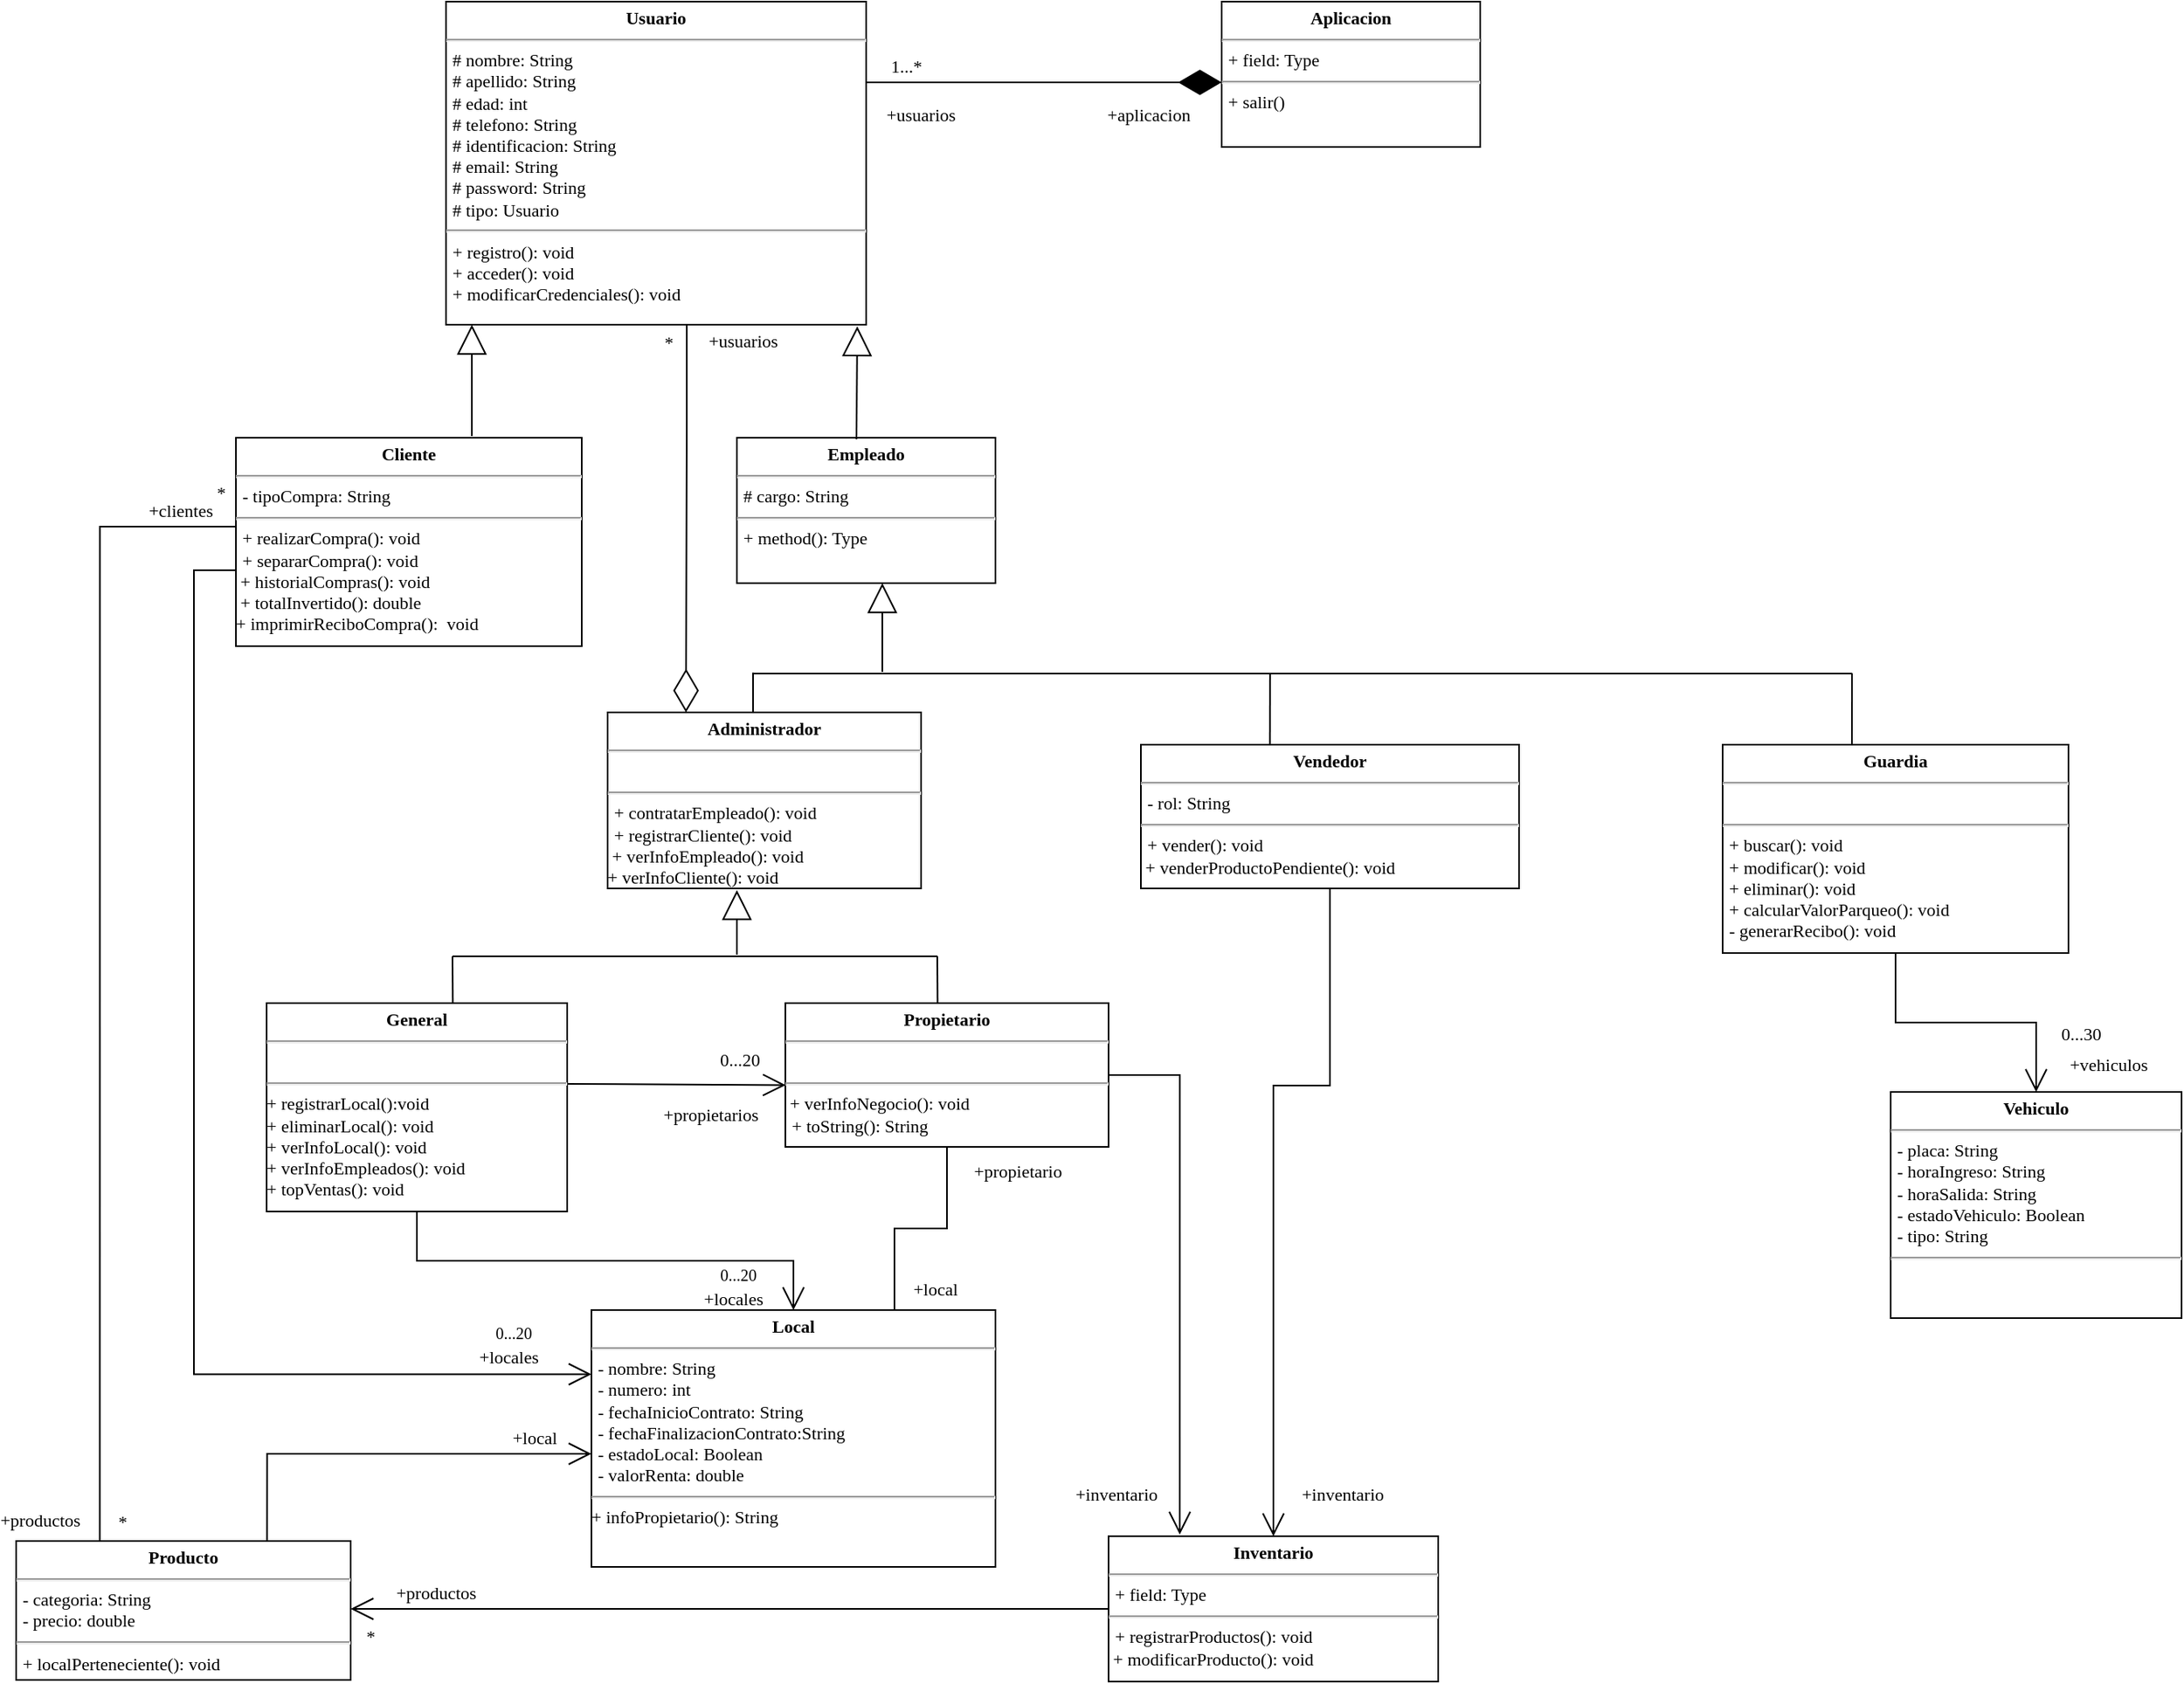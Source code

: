 <mxfile version="20.5.1" type="github">
  <diagram id="6UM_mXIubdZWodaXz436" name="Página-2">
    <mxGraphModel dx="1267" dy="588" grid="1" gridSize="10" guides="1" tooltips="1" connect="1" arrows="1" fold="1" page="1" pageScale="1" pageWidth="1700" pageHeight="1100" math="0" shadow="0">
      <root>
        <mxCell id="0" />
        <mxCell id="1" parent="0" />
        <mxCell id="PEnpKrJ57bLBcx3Q7LFm-3" value="&lt;p style=&quot;margin: 4px 0px 0px; text-align: center; font-size: 11px;&quot;&gt;&lt;b style=&quot;font-size: 11px;&quot;&gt;Usuario&lt;/b&gt;&lt;/p&gt;&lt;hr style=&quot;font-size: 11px;&quot;&gt;&lt;p style=&quot;margin: 0px 0px 0px 4px; font-size: 11px;&quot;&gt;# nombre: String&lt;/p&gt;&lt;p style=&quot;margin: 0px 0px 0px 4px; font-size: 11px;&quot;&gt;# apellido: String&lt;/p&gt;&lt;p style=&quot;margin: 0px 0px 0px 4px; font-size: 11px;&quot;&gt;# edad: int&lt;/p&gt;&lt;p style=&quot;margin: 0px 0px 0px 4px; font-size: 11px;&quot;&gt;# telefono: String&lt;/p&gt;&lt;p style=&quot;margin: 0px 0px 0px 4px; font-size: 11px;&quot;&gt;# identificacion: String&lt;br style=&quot;font-size: 11px;&quot;&gt;&lt;/p&gt;&lt;p style=&quot;margin: 0px 0px 0px 4px; font-size: 11px;&quot;&gt;# email: String&lt;/p&gt;&lt;p style=&quot;margin: 0px 0px 0px 4px; font-size: 11px;&quot;&gt;# password: String&lt;/p&gt;&lt;p style=&quot;margin: 0px 0px 0px 4px; font-size: 11px;&quot;&gt;# tipo: Usuario&lt;br style=&quot;font-size: 11px;&quot;&gt;&lt;/p&gt;&lt;hr style=&quot;font-size: 11px;&quot;&gt;&lt;p style=&quot;margin: 0px 0px 0px 4px; font-size: 11px;&quot;&gt;+ registro(): void&lt;/p&gt;&lt;p style=&quot;margin: 0px 0px 0px 4px; font-size: 11px;&quot;&gt;+ acceder(): void&lt;/p&gt;&lt;p style=&quot;margin: 0px 0px 0px 4px; font-size: 11px;&quot;&gt;+ modificarCredenciales(): void&lt;br style=&quot;font-size: 11px;&quot;&gt;&lt;/p&gt;" style="verticalAlign=top;align=left;overflow=fill;fontSize=11;fontFamily=Lucida Console;html=1;" parent="1" vertex="1">
          <mxGeometry x="396" y="21" width="260" height="200" as="geometry" />
        </mxCell>
        <mxCell id="PEnpKrJ57bLBcx3Q7LFm-5" value="&lt;p style=&quot;margin: 4px 0px 0px; text-align: center; font-size: 11px;&quot;&gt;&lt;b style=&quot;font-size: 11px;&quot;&gt;Cliente&lt;/b&gt;&lt;/p&gt;&lt;hr style=&quot;font-size: 11px;&quot;&gt;&lt;p style=&quot;margin: 0px 0px 0px 4px; font-size: 11px;&quot;&gt;- tipoCompra: String&lt;br&gt;&lt;/p&gt;&lt;hr style=&quot;font-size: 11px;&quot;&gt;&lt;p style=&quot;margin: 0px 0px 0px 4px; font-size: 11px;&quot;&gt;+ realizarCompra(): void&lt;/p&gt;&lt;p style=&quot;margin: 0px 0px 0px 4px; font-size: 11px;&quot;&gt;+ separarCompra(): void&lt;br&gt;&lt;/p&gt;&lt;div&gt;&amp;nbsp;+ historialCompras(): void&lt;br&gt;&lt;/div&gt;&lt;div&gt;&amp;nbsp;+ totalInvertido(): double&lt;/div&gt;&lt;div&gt;+ imprimirReciboCompra():&amp;nbsp; void&lt;br&gt;&lt;/div&gt;" style="verticalAlign=top;align=left;overflow=fill;fontSize=11;fontFamily=Lucida Console;html=1;" parent="1" vertex="1">
          <mxGeometry x="266" y="291" width="214" height="129" as="geometry" />
        </mxCell>
        <mxCell id="PEnpKrJ57bLBcx3Q7LFm-6" value="&lt;p style=&quot;margin: 4px 0px 0px; text-align: center; font-size: 11px;&quot;&gt;&lt;b style=&quot;font-size: 11px;&quot;&gt;Empleado&lt;/b&gt;&lt;/p&gt;&lt;hr style=&quot;font-size: 11px;&quot;&gt;&lt;p style=&quot;margin: 0px 0px 0px 4px; font-size: 11px;&quot;&gt;# cargo: String&lt;br&gt;&lt;/p&gt;&lt;hr style=&quot;font-size: 11px;&quot;&gt;&lt;p style=&quot;margin: 0px 0px 0px 4px; font-size: 11px;&quot;&gt;+ method(): Type&lt;/p&gt;" style="verticalAlign=top;align=left;overflow=fill;fontSize=11;fontFamily=Lucida Console;html=1;" parent="1" vertex="1">
          <mxGeometry x="576" y="291" width="160" height="90" as="geometry" />
        </mxCell>
        <mxCell id="PEnpKrJ57bLBcx3Q7LFm-7" value="&lt;p style=&quot;margin: 4px 0px 0px; text-align: center; font-size: 11px;&quot;&gt;&lt;b style=&quot;font-size: 11px;&quot;&gt;Administrador&lt;/b&gt;&lt;/p&gt;&lt;hr style=&quot;font-size: 11px;&quot;&gt;&lt;p style=&quot;margin: 0px 0px 0px 4px; font-size: 11px;&quot;&gt;&lt;br&gt;&lt;/p&gt;&lt;hr style=&quot;font-size: 11px;&quot;&gt;&lt;p style=&quot;margin: 0px 0px 0px 4px; font-size: 11px;&quot;&gt;+ contratarEmpleado(): void&lt;br&gt;&lt;/p&gt;&lt;p style=&quot;margin: 0px 0px 0px 4px; font-size: 11px;&quot;&gt;+ registrarCliente(): void&lt;br&gt;&lt;/p&gt;&lt;div&gt;&amp;nbsp;+ verInfoEmpleado(): void&lt;/div&gt;&lt;div&gt;+ verInfoCliente(): void&lt;br&gt;&lt;/div&gt;" style="verticalAlign=top;align=left;overflow=fill;fontSize=11;fontFamily=Lucida Console;html=1;" parent="1" vertex="1">
          <mxGeometry x="496" y="461" width="194" height="109" as="geometry" />
        </mxCell>
        <mxCell id="PEnpKrJ57bLBcx3Q7LFm-8" value="&lt;p style=&quot;margin: 4px 0px 0px; text-align: center; font-size: 11px;&quot;&gt;&lt;b style=&quot;font-size: 11px;&quot;&gt;General&lt;/b&gt;&lt;br style=&quot;font-size: 11px;&quot;&gt;&lt;/p&gt;&lt;hr style=&quot;font-size: 11px;&quot;&gt;&lt;p style=&quot;margin: 0px 0px 0px 4px; font-size: 11px;&quot;&gt;&lt;br&gt;&lt;/p&gt;&lt;hr style=&quot;font-size: 11px;&quot;&gt;+ registrarLocal():void&lt;div&gt;+ eliminarLocal(): void&lt;/div&gt;&lt;div&gt;+ verInfoLocal(): void&lt;br&gt;&lt;/div&gt;&lt;div&gt;+ verInfoEmpleados(): void&lt;br&gt;&lt;/div&gt;&lt;div&gt;+ topVentas(): void&lt;br&gt;&lt;/div&gt;" style="verticalAlign=top;align=left;overflow=fill;fontSize=11;fontFamily=Lucida Console;html=1;" parent="1" vertex="1">
          <mxGeometry x="285" y="641" width="186" height="129" as="geometry" />
        </mxCell>
        <mxCell id="PEnpKrJ57bLBcx3Q7LFm-9" value="&lt;p style=&quot;margin: 4px 0px 0px; text-align: center; font-size: 11px;&quot;&gt;&lt;b style=&quot;font-size: 11px;&quot;&gt;Propietario&lt;/b&gt;&lt;br style=&quot;font-size: 11px;&quot;&gt;&lt;/p&gt;&lt;hr style=&quot;font-size: 11px;&quot;&gt;&lt;br&gt;&lt;hr style=&quot;font-size: 11px;&quot;&gt;&amp;nbsp;+ verInfoNegocio(): void&lt;br&gt;&lt;p style=&quot;margin: 0px 0px 0px 4px; font-size: 11px;&quot;&gt;+ toString(): String&lt;br&gt;&lt;/p&gt;&lt;div&gt;&lt;br&gt;&lt;/div&gt;" style="verticalAlign=top;align=left;overflow=fill;fontSize=11;fontFamily=Lucida Console;html=1;" parent="1" vertex="1">
          <mxGeometry x="606" y="641" width="200" height="89" as="geometry" />
        </mxCell>
        <mxCell id="PEnpKrJ57bLBcx3Q7LFm-10" value="&lt;p style=&quot;margin: 4px 0px 0px; text-align: center; font-size: 11px;&quot;&gt;&lt;b style=&quot;font-size: 11px;&quot;&gt;Vendedor&lt;/b&gt;&lt;/p&gt;&lt;hr style=&quot;font-size: 11px;&quot;&gt;&lt;p style=&quot;margin: 0px 0px 0px 4px; font-size: 11px;&quot;&gt;- rol: String&lt;br&gt;&lt;/p&gt;&lt;hr style=&quot;font-size: 11px;&quot;&gt;&lt;p style=&quot;margin: 0px 0px 0px 4px; font-size: 11px;&quot;&gt;+ vender(): void&lt;br&gt;&lt;/p&gt;&lt;div&gt;&amp;nbsp;+ venderProductoPendiente(): void&lt;br&gt;&lt;/div&gt;" style="verticalAlign=top;align=left;overflow=fill;fontSize=11;fontFamily=Lucida Console;html=1;" parent="1" vertex="1">
          <mxGeometry x="826" y="481" width="234" height="89" as="geometry" />
        </mxCell>
        <mxCell id="PEnpKrJ57bLBcx3Q7LFm-12" value="&lt;p style=&quot;margin: 4px 0px 0px; text-align: center; font-size: 11px;&quot;&gt;&lt;b style=&quot;font-size: 11px;&quot;&gt;Guardia&lt;/b&gt;&lt;/p&gt;&lt;hr style=&quot;font-size: 11px;&quot;&gt;&lt;p style=&quot;margin: 0px 0px 0px 4px; font-size: 11px;&quot;&gt;&lt;br&gt;&lt;/p&gt;&lt;hr style=&quot;font-size: 11px;&quot;&gt;&lt;p style=&quot;margin: 0px 0px 0px 4px; font-size: 11px;&quot;&gt;+ buscar(): void&lt;/p&gt;&lt;p style=&quot;margin: 0px 0px 0px 4px; font-size: 11px;&quot;&gt;+ modificar(): void&lt;/p&gt;&lt;p style=&quot;margin: 0px 0px 0px 4px; font-size: 11px;&quot;&gt;+ eliminar(): void&lt;/p&gt;&lt;p style=&quot;margin: 0px 0px 0px 4px; font-size: 11px;&quot;&gt;+ calcularValorParqueo(): void&lt;/p&gt;&lt;p style=&quot;margin: 0px 0px 0px 4px; font-size: 11px;&quot;&gt;- generarRecibo(): void&lt;br&gt;&lt;/p&gt;&lt;p style=&quot;margin: 0px 0px 0px 4px; font-size: 11px;&quot;&gt;&lt;br&gt;&lt;/p&gt;" style="verticalAlign=top;align=left;overflow=fill;fontSize=11;fontFamily=Lucida Console;html=1;" parent="1" vertex="1">
          <mxGeometry x="1186" y="481" width="214" height="129" as="geometry" />
        </mxCell>
        <mxCell id="PEnpKrJ57bLBcx3Q7LFm-13" value="" style="endArrow=block;endSize=16;endFill=0;html=1;rounded=0;entryX=0.5;entryY=1;entryDx=0;entryDy=0;fontFamily=Lucida Console;fontSize=11;" parent="1" edge="1">
          <mxGeometry width="160" relative="1" as="geometry">
            <mxPoint x="412" y="290" as="sourcePoint" />
            <mxPoint x="412" y="221" as="targetPoint" />
          </mxGeometry>
        </mxCell>
        <mxCell id="PEnpKrJ57bLBcx3Q7LFm-29" value="" style="endArrow=block;endSize=16;endFill=0;html=1;rounded=0;fontFamily=Lucida Console;fontSize=11;" parent="1" edge="1">
          <mxGeometry width="160" relative="1" as="geometry">
            <mxPoint x="666" y="436" as="sourcePoint" />
            <mxPoint x="666" y="381" as="targetPoint" />
          </mxGeometry>
        </mxCell>
        <mxCell id="PEnpKrJ57bLBcx3Q7LFm-30" value="" style="line;strokeWidth=1;fillColor=none;align=left;verticalAlign=middle;spacingTop=-1;spacingLeft=3;spacingRight=3;rotatable=0;labelPosition=right;points=[];portConstraint=eastwest;strokeColor=inherit;fontFamily=Lucida Console;fontSize=11;" parent="1" vertex="1">
          <mxGeometry x="586" y="433" width="680" height="8" as="geometry" />
        </mxCell>
        <mxCell id="PEnpKrJ57bLBcx3Q7LFm-31" value="" style="endArrow=none;html=1;rounded=0;fontFamily=Lucida Console;fontSize=11;entryX=0;entryY=0.419;entryDx=0;entryDy=0;entryPerimeter=0;" parent="1" edge="1" target="PEnpKrJ57bLBcx3Q7LFm-30">
          <mxGeometry width="50" height="50" relative="1" as="geometry">
            <mxPoint x="586" y="461" as="sourcePoint" />
            <mxPoint x="586" y="440" as="targetPoint" />
          </mxGeometry>
        </mxCell>
        <mxCell id="PEnpKrJ57bLBcx3Q7LFm-32" value="" style="endArrow=none;html=1;rounded=0;exitX=0.562;exitY=0.003;exitDx=0;exitDy=0;exitPerimeter=0;fontFamily=Lucida Console;fontSize=11;" parent="1" edge="1">
          <mxGeometry width="50" height="50" relative="1" as="geometry">
            <mxPoint x="905.85" y="481.0" as="sourcePoint" />
            <mxPoint x="905.93" y="436.73" as="targetPoint" />
          </mxGeometry>
        </mxCell>
        <mxCell id="PEnpKrJ57bLBcx3Q7LFm-34" value="" style="endArrow=none;html=1;rounded=0;exitX=0.562;exitY=0.003;exitDx=0;exitDy=0;exitPerimeter=0;fontFamily=Lucida Console;fontSize=11;" parent="1" edge="1">
          <mxGeometry width="50" height="50" relative="1" as="geometry">
            <mxPoint x="1266.0" y="481.0" as="sourcePoint" />
            <mxPoint x="1266.08" y="436.73" as="targetPoint" />
          </mxGeometry>
        </mxCell>
        <mxCell id="PEnpKrJ57bLBcx3Q7LFm-35" value="&lt;p style=&quot;margin: 4px 0px 0px; text-align: center; font-size: 11px;&quot;&gt;&lt;b style=&quot;font-size: 11px;&quot;&gt;Local&lt;br style=&quot;font-size: 11px;&quot;&gt;&lt;/b&gt;&lt;/p&gt;&lt;hr style=&quot;font-size: 11px;&quot;&gt;&lt;p style=&quot;margin: 0px 0px 0px 4px; font-size: 11px;&quot;&gt;- nombre: String&lt;/p&gt;&lt;p style=&quot;margin: 0px 0px 0px 4px; font-size: 11px;&quot;&gt;- numero: int&lt;/p&gt;&lt;p style=&quot;margin: 0px 0px 0px 4px; font-size: 11px;&quot;&gt;- fechaInicioContrato: String&lt;/p&gt;&lt;p style=&quot;margin: 0px 0px 0px 4px; font-size: 11px;&quot;&gt;- fechaFinalizacionContrato:String&lt;/p&gt;&lt;p style=&quot;margin: 0px 0px 0px 4px; font-size: 11px;&quot;&gt;- estadoLocal: Boolean&lt;/p&gt;&lt;p style=&quot;margin: 0px 0px 0px 4px; font-size: 11px;&quot;&gt;- valorRenta: double&lt;br&gt;&lt;/p&gt;&lt;hr style=&quot;font-size: 11px;&quot;&gt;+ infoPropietario(): String&lt;br&gt;&lt;div&gt;&lt;br&gt;&lt;/div&gt;" style="verticalAlign=top;align=left;overflow=fill;fontSize=11;fontFamily=Lucida Console;html=1;" parent="1" vertex="1">
          <mxGeometry x="486" y="831" width="250" height="159" as="geometry" />
        </mxCell>
        <mxCell id="PEnpKrJ57bLBcx3Q7LFm-36" value="" style="endArrow=block;endSize=16;endFill=0;html=1;rounded=0;fontFamily=Lucida Console;fontSize=11;" parent="1" edge="1">
          <mxGeometry width="160" relative="1" as="geometry">
            <mxPoint x="576" y="611" as="sourcePoint" />
            <mxPoint x="576" y="571" as="targetPoint" />
          </mxGeometry>
        </mxCell>
        <mxCell id="PEnpKrJ57bLBcx3Q7LFm-37" value="" style="line;strokeWidth=1;fillColor=none;align=left;verticalAlign=middle;spacingTop=-1;spacingLeft=3;spacingRight=3;rotatable=0;labelPosition=right;points=[];portConstraint=eastwest;strokeColor=inherit;fontFamily=Lucida Console;fontSize=11;" parent="1" vertex="1">
          <mxGeometry x="400" y="608" width="300" height="8" as="geometry" />
        </mxCell>
        <mxCell id="PEnpKrJ57bLBcx3Q7LFm-38" value="" style="endArrow=none;html=1;rounded=0;exitX=0.62;exitY=-0.01;exitDx=0;exitDy=0;exitPerimeter=0;fontFamily=Lucida Console;fontSize=11;" parent="1" edge="1">
          <mxGeometry width="50" height="50" relative="1" as="geometry">
            <mxPoint x="400.2" y="641.1" as="sourcePoint" />
            <mxPoint x="400" y="612" as="targetPoint" />
          </mxGeometry>
        </mxCell>
        <mxCell id="PEnpKrJ57bLBcx3Q7LFm-39" value="" style="endArrow=none;html=1;rounded=0;exitX=0.62;exitY=-0.01;exitDx=0;exitDy=0;exitPerimeter=0;fontFamily=Lucida Console;fontSize=11;" parent="1" edge="1">
          <mxGeometry width="50" height="50" relative="1" as="geometry">
            <mxPoint x="700.2" y="641.0" as="sourcePoint" />
            <mxPoint x="700" y="611.9" as="targetPoint" />
          </mxGeometry>
        </mxCell>
        <mxCell id="PEnpKrJ57bLBcx3Q7LFm-40" value="&lt;p style=&quot;margin: 4px 0px 0px; text-align: center; font-size: 11px;&quot;&gt;&lt;b style=&quot;font-size: 11px;&quot;&gt;Aplicacion&lt;br style=&quot;font-size: 11px;&quot;&gt;&lt;/b&gt;&lt;/p&gt;&lt;hr style=&quot;font-size: 11px;&quot;&gt;&lt;p style=&quot;margin: 0px 0px 0px 4px; font-size: 11px;&quot;&gt;+ field: Type&lt;/p&gt;&lt;hr style=&quot;font-size: 11px;&quot;&gt;&lt;p style=&quot;margin: 0px 0px 0px 4px; font-size: 11px;&quot;&gt;+ salir()&lt;/p&gt;" style="verticalAlign=top;align=left;overflow=fill;fontSize=11;fontFamily=Lucida Console;html=1;" parent="1" vertex="1">
          <mxGeometry x="876" y="21" width="160" height="90" as="geometry" />
        </mxCell>
        <mxCell id="PEnpKrJ57bLBcx3Q7LFm-41" value="" style="endArrow=diamondThin;endFill=1;endSize=24;html=1;rounded=0;fontFamily=Lucida Console;fontSize=11;exitX=1;exitY=0.25;exitDx=0;exitDy=0;" parent="1" source="PEnpKrJ57bLBcx3Q7LFm-3" edge="1">
          <mxGeometry width="160" relative="1" as="geometry">
            <mxPoint x="716" y="71" as="sourcePoint" />
            <mxPoint x="876" y="71" as="targetPoint" />
          </mxGeometry>
        </mxCell>
        <mxCell id="PEnpKrJ57bLBcx3Q7LFm-43" value="1...*" style="text;html=1;strokeColor=none;fillColor=none;align=center;verticalAlign=middle;whiteSpace=wrap;rounded=0;fontFamily=Lucida Console;fontSize=11;" parent="1" vertex="1">
          <mxGeometry x="666" y="51" width="30" height="20" as="geometry" />
        </mxCell>
        <mxCell id="PEnpKrJ57bLBcx3Q7LFm-44" value="&lt;p style=&quot;margin: 4px 0px 0px; text-align: center; font-size: 11px;&quot;&gt;&lt;b style=&quot;font-size: 11px;&quot;&gt;Inventario&lt;br style=&quot;font-size: 11px;&quot;&gt;&lt;/b&gt;&lt;/p&gt;&lt;hr style=&quot;font-size: 11px;&quot;&gt;&lt;p style=&quot;margin: 0px 0px 0px 4px; font-size: 11px;&quot;&gt;+ field: Type&lt;/p&gt;&lt;hr style=&quot;font-size: 11px;&quot;&gt;&lt;p style=&quot;margin: 0px 0px 0px 4px; font-size: 11px;&quot;&gt;+ registrarProductos(): void&lt;br&gt;&lt;/p&gt;&lt;div&gt;&amp;nbsp;+ modificarProducto(): void&lt;br&gt;&lt;/div&gt;" style="verticalAlign=top;align=left;overflow=fill;fontSize=11;fontFamily=Lucida Console;html=1;" parent="1" vertex="1">
          <mxGeometry x="806" y="971" width="204" height="90" as="geometry" />
        </mxCell>
        <mxCell id="PEnpKrJ57bLBcx3Q7LFm-45" value="&lt;p style=&quot;margin: 4px 0px 0px; text-align: center; font-size: 11px;&quot;&gt;&lt;b style=&quot;font-size: 11px;&quot;&gt;Producto&lt;br style=&quot;font-size: 11px;&quot;&gt;&lt;/b&gt;&lt;/p&gt;&lt;hr style=&quot;font-size: 11px;&quot;&gt;&lt;p style=&quot;margin: 0px 0px 0px 4px; font-size: 11px;&quot;&gt;- categoria: String&lt;/p&gt;&lt;p style=&quot;margin: 0px 0px 0px 4px; font-size: 11px;&quot;&gt;- precio: double&lt;br&gt;&lt;/p&gt;&lt;hr style=&quot;font-size: 11px;&quot;&gt;&lt;p style=&quot;margin: 0px 0px 0px 4px; font-size: 11px;&quot;&gt;+ localPerteneciente(): void&lt;/p&gt;&lt;div&gt;&lt;br&gt;&lt;/div&gt;&lt;div&gt;&lt;br&gt;&lt;/div&gt;" style="verticalAlign=top;align=left;overflow=fill;fontSize=11;fontFamily=Lucida Console;html=1;" parent="1" vertex="1">
          <mxGeometry x="130" y="974" width="207" height="86" as="geometry" />
        </mxCell>
        <mxCell id="PEnpKrJ57bLBcx3Q7LFm-54" value="+locales" style="text;html=1;strokeColor=none;fillColor=none;align=center;verticalAlign=middle;whiteSpace=wrap;rounded=0;fontFamily=Lucida Console;fontSize=11;" parent="1" vertex="1">
          <mxGeometry x="559" y="815" width="30" height="18" as="geometry" />
        </mxCell>
        <mxCell id="PEnpKrJ57bLBcx3Q7LFm-55" value="+usuarios" style="text;html=1;strokeColor=none;fillColor=none;align=center;verticalAlign=middle;whiteSpace=wrap;rounded=0;fontFamily=Lucida Console;fontSize=11;" parent="1" vertex="1">
          <mxGeometry x="675" y="81" width="30" height="20" as="geometry" />
        </mxCell>
        <mxCell id="PEnpKrJ57bLBcx3Q7LFm-58" value="+aplicacion" style="text;html=1;strokeColor=none;fillColor=none;align=center;verticalAlign=middle;whiteSpace=wrap;rounded=0;fontFamily=Lucida Console;fontSize=11;" parent="1" vertex="1">
          <mxGeometry x="816" y="81" width="30" height="20" as="geometry" />
        </mxCell>
        <mxCell id="PEnpKrJ57bLBcx3Q7LFm-59" value="0...20" style="text;html=1;strokeColor=none;fillColor=none;align=center;verticalAlign=middle;whiteSpace=wrap;rounded=0;fontFamily=Lucida Console;fontSize=10;" parent="1" vertex="1">
          <mxGeometry x="567" y="804" width="20" height="9" as="geometry" />
        </mxCell>
        <mxCell id="PEnpKrJ57bLBcx3Q7LFm-62" value="+local" style="text;html=1;strokeColor=none;fillColor=none;align=center;verticalAlign=middle;whiteSpace=wrap;rounded=0;fontFamily=Lucida Console;fontSize=11;" parent="1" vertex="1">
          <mxGeometry x="684" y="808" width="30" height="20" as="geometry" />
        </mxCell>
        <mxCell id="PEnpKrJ57bLBcx3Q7LFm-64" value="+propietario" style="text;html=1;strokeColor=none;fillColor=none;align=center;verticalAlign=middle;whiteSpace=wrap;rounded=0;fontFamily=Lucida Console;fontSize=11;" parent="1" vertex="1">
          <mxGeometry x="735" y="735" width="30" height="20" as="geometry" />
        </mxCell>
        <mxCell id="PEnpKrJ57bLBcx3Q7LFm-65" value="" style="endArrow=none;html=1;edgeStyle=orthogonalEdgeStyle;rounded=0;fontFamily=Lucida Console;fontSize=10;exitX=0.75;exitY=0;exitDx=0;exitDy=0;entryX=0.5;entryY=1;entryDx=0;entryDy=0;" parent="1" source="PEnpKrJ57bLBcx3Q7LFm-35" target="PEnpKrJ57bLBcx3Q7LFm-9" edge="1">
          <mxGeometry relative="1" as="geometry">
            <mxPoint x="666" y="791" as="sourcePoint" />
            <mxPoint x="826" y="791" as="targetPoint" />
          </mxGeometry>
        </mxCell>
        <mxCell id="PEnpKrJ57bLBcx3Q7LFm-69" value="+usuarios" style="text;html=1;strokeColor=none;fillColor=none;align=center;verticalAlign=middle;whiteSpace=wrap;rounded=0;fontFamily=Lucida Console;fontSize=11;" parent="1" vertex="1">
          <mxGeometry x="565" y="221" width="30" height="20" as="geometry" />
        </mxCell>
        <mxCell id="PEnpKrJ57bLBcx3Q7LFm-70" value="*" style="text;html=1;strokeColor=none;fillColor=none;align=center;verticalAlign=middle;whiteSpace=wrap;rounded=0;fontFamily=Lucida Console;fontSize=11;" parent="1" vertex="1">
          <mxGeometry x="519" y="222" width="30" height="20" as="geometry" />
        </mxCell>
        <mxCell id="PEnpKrJ57bLBcx3Q7LFm-72" value="" style="endArrow=none;html=1;edgeStyle=orthogonalEdgeStyle;rounded=0;fontFamily=Lucida Console;fontSize=10;entryX=0;entryY=0.5;entryDx=0;entryDy=0;exitX=0.25;exitY=0;exitDx=0;exitDy=0;" parent="1" source="PEnpKrJ57bLBcx3Q7LFm-45" target="PEnpKrJ57bLBcx3Q7LFm-5" edge="1">
          <mxGeometry relative="1" as="geometry">
            <mxPoint x="146" y="671" as="sourcePoint" />
            <mxPoint x="306" y="671" as="targetPoint" />
            <Array as="points">
              <mxPoint x="182" y="346" />
            </Array>
          </mxGeometry>
        </mxCell>
        <mxCell id="PEnpKrJ57bLBcx3Q7LFm-75" value="+productos" style="text;html=1;strokeColor=none;fillColor=none;align=center;verticalAlign=middle;whiteSpace=wrap;rounded=0;fontFamily=Lucida Console;fontSize=11;" parent="1" vertex="1">
          <mxGeometry x="130" y="951" width="30" height="20" as="geometry" />
        </mxCell>
        <mxCell id="PEnpKrJ57bLBcx3Q7LFm-76" value="+clientes" style="text;html=1;strokeColor=none;fillColor=none;align=center;verticalAlign=middle;whiteSpace=wrap;rounded=0;fontFamily=Lucida Console;fontSize=11;" parent="1" vertex="1">
          <mxGeometry x="217" y="326" width="30" height="20" as="geometry" />
        </mxCell>
        <mxCell id="PEnpKrJ57bLBcx3Q7LFm-78" value="*" style="text;html=1;strokeColor=none;fillColor=none;align=center;verticalAlign=middle;whiteSpace=wrap;rounded=0;fontFamily=Lucida Console;fontSize=11;" parent="1" vertex="1">
          <mxGeometry x="186" y="955" width="20" height="14" as="geometry" />
        </mxCell>
        <mxCell id="PEnpKrJ57bLBcx3Q7LFm-79" value="*" style="text;html=1;strokeColor=none;fillColor=none;align=center;verticalAlign=middle;whiteSpace=wrap;rounded=0;fontFamily=Lucida Console;fontSize=11;" parent="1" vertex="1">
          <mxGeometry x="242" y="315" width="30" height="20" as="geometry" />
        </mxCell>
        <mxCell id="PEnpKrJ57bLBcx3Q7LFm-81" value="+productos" style="text;html=1;strokeColor=none;fillColor=none;align=center;verticalAlign=middle;whiteSpace=wrap;rounded=0;fontFamily=Lucida Console;fontSize=11;" parent="1" vertex="1">
          <mxGeometry x="375" y="996" width="30" height="20" as="geometry" />
        </mxCell>
        <mxCell id="PEnpKrJ57bLBcx3Q7LFm-83" value="*" style="text;html=1;strokeColor=none;fillColor=none;align=center;verticalAlign=middle;whiteSpace=wrap;rounded=0;fontFamily=Lucida Console;fontSize=11;" parent="1" vertex="1">
          <mxGeometry x="339" y="1025" width="21" height="15" as="geometry" />
        </mxCell>
        <mxCell id="PEnpKrJ57bLBcx3Q7LFm-93" value="" style="endArrow=open;endFill=1;endSize=12;html=1;rounded=0;fontFamily=Lucida Console;fontSize=10;entryX=-0.004;entryY=0.664;entryDx=0;entryDy=0;entryPerimeter=0;" parent="1" edge="1">
          <mxGeometry width="160" relative="1" as="geometry">
            <mxPoint x="471" y="691" as="sourcePoint" />
            <mxPoint x="606.2" y="691.76" as="targetPoint" />
          </mxGeometry>
        </mxCell>
        <mxCell id="PEnpKrJ57bLBcx3Q7LFm-94" value="+propietarios" style="text;html=1;strokeColor=none;fillColor=none;align=center;verticalAlign=middle;whiteSpace=wrap;rounded=0;fontFamily=Lucida Console;fontSize=11;" parent="1" vertex="1">
          <mxGeometry x="545" y="700" width="30" height="20" as="geometry" />
        </mxCell>
        <mxCell id="PEnpKrJ57bLBcx3Q7LFm-96" value="0...20" style="text;html=1;strokeColor=none;fillColor=none;align=center;verticalAlign=middle;whiteSpace=wrap;rounded=0;fontFamily=Lucida Console;fontSize=11;" parent="1" vertex="1">
          <mxGeometry x="563" y="666" width="30" height="20" as="geometry" />
        </mxCell>
        <mxCell id="PEnpKrJ57bLBcx3Q7LFm-98" value="" style="endArrow=open;endFill=1;endSize=12;html=1;rounded=0;fontFamily=Lucida Console;fontSize=10;entryX=0.5;entryY=0;entryDx=0;entryDy=0;exitX=0.5;exitY=1;exitDx=0;exitDy=0;edgeStyle=orthogonalEdgeStyle;" parent="1" source="PEnpKrJ57bLBcx3Q7LFm-8" target="PEnpKrJ57bLBcx3Q7LFm-35" edge="1">
          <mxGeometry width="160" relative="1" as="geometry">
            <mxPoint x="461.8" y="790" as="sourcePoint" />
            <mxPoint x="597" y="790.76" as="targetPoint" />
          </mxGeometry>
        </mxCell>
        <mxCell id="PEnpKrJ57bLBcx3Q7LFm-100" value="" style="endArrow=open;endFill=1;endSize=12;html=1;rounded=0;fontFamily=Lucida Console;fontSize=10;entryX=1;entryY=0.75;entryDx=0;entryDy=0;exitX=0;exitY=0.5;exitDx=0;exitDy=0;" parent="1" source="PEnpKrJ57bLBcx3Q7LFm-44" edge="1">
          <mxGeometry width="160" relative="1" as="geometry">
            <mxPoint x="806" y="1020.5" as="sourcePoint" />
            <mxPoint x="337.0" y="1016.0" as="targetPoint" />
          </mxGeometry>
        </mxCell>
        <mxCell id="PEnpKrJ57bLBcx3Q7LFm-105" value="+local" style="text;html=1;strokeColor=none;fillColor=none;align=center;verticalAlign=middle;whiteSpace=wrap;rounded=0;fontFamily=Lucida Console;fontSize=11;" parent="1" vertex="1">
          <mxGeometry x="436" y="900" width="30" height="20" as="geometry" />
        </mxCell>
        <mxCell id="PEnpKrJ57bLBcx3Q7LFm-110" value="" style="endArrow=open;endFill=1;endSize=12;html=1;rounded=0;fontFamily=Lucida Console;fontSize=10;edgeStyle=orthogonalEdgeStyle;exitX=0.75;exitY=0;exitDx=0;exitDy=0;" parent="1" source="PEnpKrJ57bLBcx3Q7LFm-45" edge="1">
          <mxGeometry width="160" relative="1" as="geometry">
            <mxPoint x="326" y="920" as="sourcePoint" />
            <mxPoint x="486" y="920" as="targetPoint" />
            <Array as="points">
              <mxPoint x="285" y="920" />
            </Array>
          </mxGeometry>
        </mxCell>
        <mxCell id="EktKLP-quev8YSrCmzG5-1" value="" style="endArrow=diamondThin;endFill=0;endSize=24;html=1;rounded=0;exitX=0.5;exitY=1;exitDx=0;exitDy=0;entryX=0.25;entryY=0;entryDx=0;entryDy=0;edgeStyle=orthogonalEdgeStyle;" edge="1" parent="1" source="PEnpKrJ57bLBcx3Q7LFm-3" target="PEnpKrJ57bLBcx3Q7LFm-7">
          <mxGeometry width="160" relative="1" as="geometry">
            <mxPoint x="480" y="420.75" as="sourcePoint" />
            <mxPoint x="640" y="420.75" as="targetPoint" />
            <Array as="points">
              <mxPoint x="545" y="221" />
              <mxPoint x="545" y="280" />
            </Array>
          </mxGeometry>
        </mxCell>
        <mxCell id="EktKLP-quev8YSrCmzG5-2" value="" style="endArrow=block;endSize=16;endFill=0;html=1;rounded=0;entryX=0.5;entryY=1;entryDx=0;entryDy=0;fontFamily=Lucida Console;fontSize=11;exitX=0.75;exitY=0;exitDx=0;exitDy=0;" edge="1" parent="1">
          <mxGeometry width="160" relative="1" as="geometry">
            <mxPoint x="650" y="292" as="sourcePoint" />
            <mxPoint x="650.5" y="222" as="targetPoint" />
          </mxGeometry>
        </mxCell>
        <mxCell id="EktKLP-quev8YSrCmzG5-4" value="" style="endArrow=open;endFill=1;endSize=12;html=1;rounded=0;edgeStyle=orthogonalEdgeStyle;exitX=1;exitY=0.5;exitDx=0;exitDy=0;entryX=0.216;entryY=-0.011;entryDx=0;entryDy=0;entryPerimeter=0;" edge="1" parent="1" source="PEnpKrJ57bLBcx3Q7LFm-9" target="PEnpKrJ57bLBcx3Q7LFm-44">
          <mxGeometry width="160" relative="1" as="geometry">
            <mxPoint x="806" y="880" as="sourcePoint" />
            <mxPoint x="966" y="880" as="targetPoint" />
          </mxGeometry>
        </mxCell>
        <mxCell id="EktKLP-quev8YSrCmzG5-5" value="" style="endArrow=open;endFill=1;endSize=12;html=1;rounded=0;edgeStyle=orthogonalEdgeStyle;entryX=0.5;entryY=0;entryDx=0;entryDy=0;" edge="1" parent="1" target="PEnpKrJ57bLBcx3Q7LFm-44">
          <mxGeometry width="160" relative="1" as="geometry">
            <mxPoint x="950" y="570" as="sourcePoint" />
            <mxPoint x="860.064" y="980.01" as="targetPoint" />
            <Array as="points">
              <mxPoint x="943" y="692" />
              <mxPoint x="908" y="692" />
            </Array>
          </mxGeometry>
        </mxCell>
        <mxCell id="EktKLP-quev8YSrCmzG5-6" value="+inventario" style="text;html=1;strokeColor=none;fillColor=none;align=center;verticalAlign=middle;whiteSpace=wrap;rounded=0;fontFamily=Lucida Console;fontSize=11;" vertex="1" parent="1">
          <mxGeometry x="936" y="935" width="30" height="20" as="geometry" />
        </mxCell>
        <mxCell id="EktKLP-quev8YSrCmzG5-8" value="+inventario" style="text;html=1;strokeColor=none;fillColor=none;align=center;verticalAlign=middle;whiteSpace=wrap;rounded=0;fontFamily=Lucida Console;fontSize=11;" vertex="1" parent="1">
          <mxGeometry x="796" y="935" width="30" height="20" as="geometry" />
        </mxCell>
        <mxCell id="EktKLP-quev8YSrCmzG5-9" value="" style="endArrow=open;endFill=1;endSize=12;html=1;rounded=0;edgeStyle=orthogonalEdgeStyle;exitX=0;exitY=0.75;exitDx=0;exitDy=0;entryX=0;entryY=0.25;entryDx=0;entryDy=0;" edge="1" parent="1" source="PEnpKrJ57bLBcx3Q7LFm-5" target="PEnpKrJ57bLBcx3Q7LFm-35">
          <mxGeometry width="160" relative="1" as="geometry">
            <mxPoint x="270" y="500" as="sourcePoint" />
            <mxPoint x="430" y="500" as="targetPoint" />
            <Array as="points">
              <mxPoint x="240" y="373" />
              <mxPoint x="240" y="871" />
            </Array>
          </mxGeometry>
        </mxCell>
        <mxCell id="EktKLP-quev8YSrCmzG5-10" value="+locales" style="text;html=1;strokeColor=none;fillColor=none;align=center;verticalAlign=middle;whiteSpace=wrap;rounded=0;fontFamily=Lucida Console;fontSize=11;" vertex="1" parent="1">
          <mxGeometry x="420" y="851" width="30" height="18" as="geometry" />
        </mxCell>
        <mxCell id="EktKLP-quev8YSrCmzG5-11" value="0...20" style="text;html=1;strokeColor=none;fillColor=none;align=center;verticalAlign=middle;whiteSpace=wrap;rounded=0;fontFamily=Lucida Console;fontSize=10;" vertex="1" parent="1">
          <mxGeometry x="428" y="840" width="20" height="9" as="geometry" />
        </mxCell>
        <mxCell id="EktKLP-quev8YSrCmzG5-12" value="&lt;p style=&quot;margin: 4px 0px 0px; text-align: center; font-size: 11px;&quot;&gt;&lt;b style=&quot;font-size: 11px;&quot;&gt;Vehiculo&lt;/b&gt;&lt;/p&gt;&lt;hr style=&quot;font-size: 11px;&quot;&gt;&lt;p style=&quot;margin: 0px 0px 0px 4px; font-size: 11px;&quot;&gt;- placa: String&lt;/p&gt;&lt;p style=&quot;margin: 0px 0px 0px 4px; font-size: 11px;&quot;&gt;- horaIngreso: String&lt;/p&gt;&lt;p style=&quot;margin: 0px 0px 0px 4px; font-size: 11px;&quot;&gt;- horaSalida: String&lt;/p&gt;&lt;p style=&quot;margin: 0px 0px 0px 4px; font-size: 11px;&quot;&gt;- estadoVehiculo: Boolean&lt;/p&gt;&lt;p style=&quot;margin: 0px 0px 0px 4px; font-size: 11px;&quot;&gt;- tipo: String&lt;br&gt;&lt;/p&gt;&lt;hr style=&quot;font-size: 11px;&quot;&gt;" style="verticalAlign=top;align=left;overflow=fill;fontSize=11;fontFamily=Lucida Console;html=1;" vertex="1" parent="1">
          <mxGeometry x="1290" y="696" width="180" height="140" as="geometry" />
        </mxCell>
        <mxCell id="EktKLP-quev8YSrCmzG5-15" value="" style="endArrow=open;endFill=1;endSize=12;html=1;rounded=0;exitX=0.5;exitY=1;exitDx=0;exitDy=0;entryX=0.5;entryY=0;entryDx=0;entryDy=0;edgeStyle=orthogonalEdgeStyle;" edge="1" parent="1" source="PEnpKrJ57bLBcx3Q7LFm-12" target="EktKLP-quev8YSrCmzG5-12">
          <mxGeometry width="160" relative="1" as="geometry">
            <mxPoint x="1240" y="670" as="sourcePoint" />
            <mxPoint x="1400" y="670" as="targetPoint" />
          </mxGeometry>
        </mxCell>
        <mxCell id="EktKLP-quev8YSrCmzG5-16" value="+vehiculos" style="text;html=1;strokeColor=none;fillColor=none;align=center;verticalAlign=middle;whiteSpace=wrap;rounded=0;fontFamily=Lucida Console;fontSize=11;" vertex="1" parent="1">
          <mxGeometry x="1410" y="669" width="30" height="20" as="geometry" />
        </mxCell>
        <mxCell id="EktKLP-quev8YSrCmzG5-18" value="0...30" style="text;html=1;strokeColor=none;fillColor=none;align=center;verticalAlign=middle;whiteSpace=wrap;rounded=0;fontFamily=Lucida Console;fontSize=11;" vertex="1" parent="1">
          <mxGeometry x="1393" y="650" width="30" height="20" as="geometry" />
        </mxCell>
      </root>
    </mxGraphModel>
  </diagram>
</mxfile>
